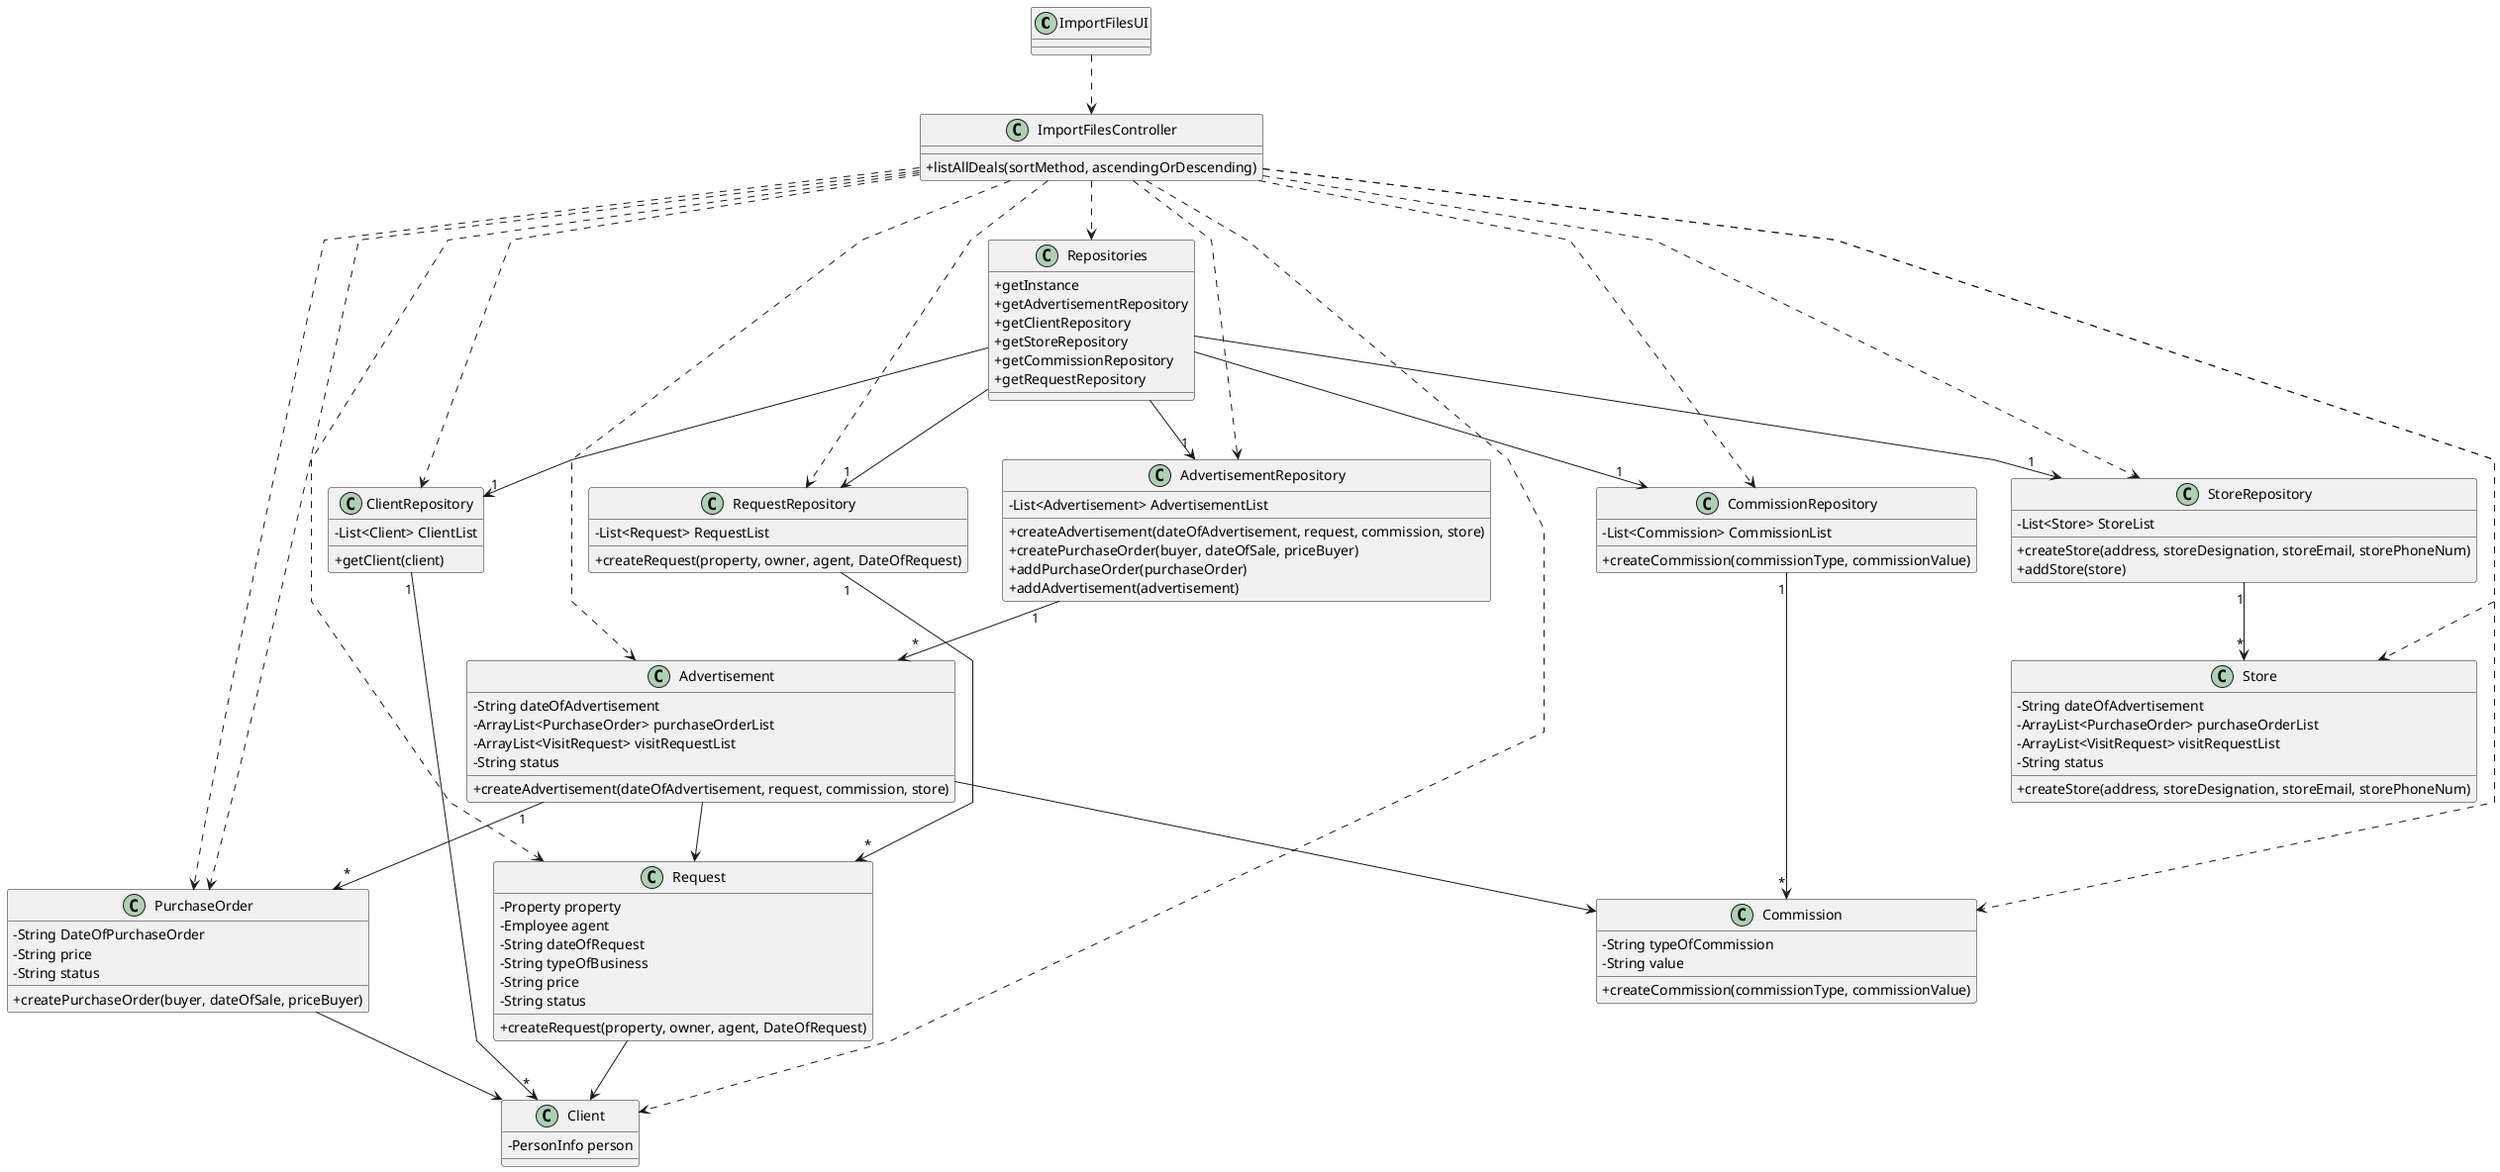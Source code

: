 @startuml
skinparam packageStyle rectangle
skinparam shadowing false
skinparam lineType polyline


skinparam classAttributeIconSize 0

class ImportFilesUI {}

class ImportFilesController{
+listAllDeals(sortMethod, ascendingOrDescending)
}

class Repositories{
+getInstance
+getAdvertisementRepository
+getClientRepository
+getStoreRepository
+getCommissionRepository
+getRequestRepository
}

class AdvertisementRepository{
-List<Advertisement> AdvertisementList

+createAdvertisement(dateOfAdvertisement, request, commission, store)
+createPurchaseOrder(buyer, dateOfSale, priceBuyer)
+addPurchaseOrder(purchaseOrder)
+addAdvertisement(advertisement)

}

class StoreRepository{
-List<Store> StoreList

+createStore(address, storeDesignation, storeEmail, storePhoneNum)
+addStore(store)
}
class RequestRepository{
-List<Request> RequestList

+createRequest(property, owner, agent, DateOfRequest)
}
class CommissionRepository{
-List<Commission> CommissionList

+createCommission(commissionType, commissionValue)
}
class ClientRepository{
-List<Client> ClientList

+getClient(client)
}



class Advertisement{
-String dateOfAdvertisement
-ArrayList<PurchaseOrder> purchaseOrderList
-ArrayList<VisitRequest> visitRequestList
-String status

+createAdvertisement(dateOfAdvertisement, request, commission, store)

}

class Store{
-String dateOfAdvertisement
-ArrayList<PurchaseOrder> purchaseOrderList
-ArrayList<VisitRequest> visitRequestList
-String status

+createStore(address, storeDesignation, storeEmail, storePhoneNum)

}

class Client{
-PersonInfo person
}


class Request{
-Property property
-Employee agent
-String dateOfRequest
-String typeOfBusiness
-String price
-String status

+createRequest(property, owner, agent, DateOfRequest)
}

class Commission{
-String typeOfCommission
-String value

+createCommission(commissionType, commissionValue)
}

class PurchaseOrder{
-String DateOfPurchaseOrder
-String price
-String status

+createPurchaseOrder(buyer, dateOfSale, priceBuyer)
}




ImportFilesUI ..> ImportFilesController
ImportFilesController ..> AdvertisementRepository
ImportFilesController ..> ClientRepository
ImportFilesController ..> CommissionRepository
ImportFilesController ..> StoreRepository
ImportFilesController ..> RequestRepository
ImportFilesController ..> PurchaseOrder
ImportFilesController ..> Repositories

AdvertisementRepository "1"-->"*" Advertisement
RequestRepository "1"-->"*" Request
StoreRepository "1"-->"*" Store
CommissionRepository "1"-->"*" Commission
ClientRepository "1"-->"*" Client
Advertisement "1"-->"*" PurchaseOrder


ImportFilesController ..> Advertisement
ImportFilesController ..> Store
ImportFilesController ..> Request
ImportFilesController ..> PurchaseOrder
ImportFilesController ..> Client
ImportFilesController ..> Commission

Repositories --> "1"AdvertisementRepository
Repositories --> "1"StoreRepository
Repositories --> "1"RequestRepository
Repositories --> "1"CommissionRepository
Repositories --> "1"ClientRepository

Advertisement --> Request
Advertisement --> Commission

PurchaseOrder --> Client

Request --> Client



@enduml